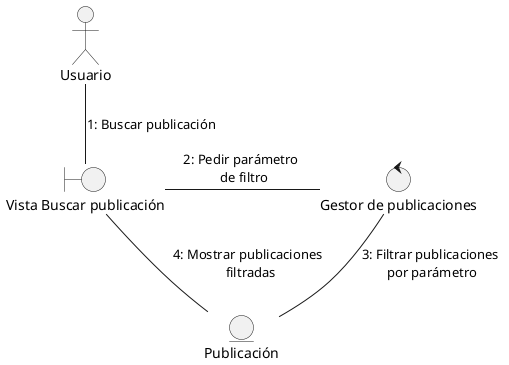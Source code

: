 @startuml Buscar publicación
actor Usuario as U

boundary "Vista Buscar publicación" as V
control "Gestor de publicaciones" as G
entity Publicación as P

U -- V : "1: Buscar publicación" 
V -r- G : "2: Pedir parámetro \n de filtro"
G -- P : "3: Filtrar publicaciones \n por parámetro "
P--V :"4: Mostrar publicaciones \n filtradas"
@enduml